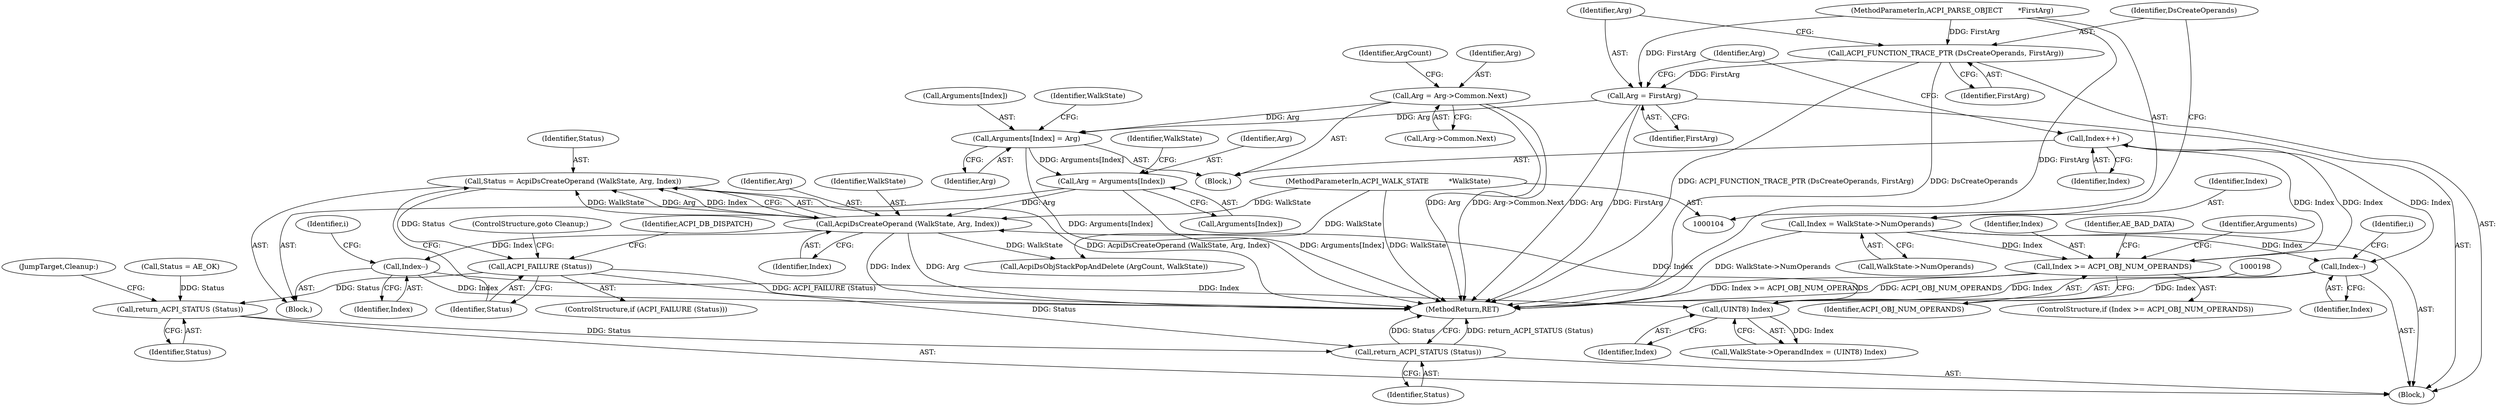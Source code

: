 digraph "0_acpica_987a3b5cf7175916e2a4b6ea5b8e70f830dfe732@API" {
"1000200" [label="(Call,Status = AcpiDsCreateOperand (WalkState, Arg, Index))"];
"1000202" [label="(Call,AcpiDsCreateOperand (WalkState, Arg, Index))"];
"1000105" [label="(MethodParameterIn,ACPI_WALK_STATE         *WalkState)"];
"1000188" [label="(Call,Arg = Arguments[Index])"];
"1000141" [label="(Call,Arguments[Index] = Arg)"];
"1000128" [label="(Call,Arg = FirstArg)"];
"1000125" [label="(Call,ACPI_FUNCTION_TRACE_PTR (DsCreateOperands, FirstArg))"];
"1000106" [label="(MethodParameterIn,ACPI_PARSE_OBJECT       *FirstArg)"];
"1000153" [label="(Call,Arg = Arg->Common.Next)"];
"1000197" [label="(Call,(UINT8) Index)"];
"1000221" [label="(Call,Index--)"];
"1000176" [label="(Call,Index--)"];
"1000119" [label="(Call,Index = WalkState->NumOperands)"];
"1000162" [label="(Call,Index++)"];
"1000135" [label="(Call,Index >= ACPI_OBJ_NUM_OPERANDS)"];
"1000207" [label="(Call,ACPI_FAILURE (Status))"];
"1000223" [label="(Call,return_ACPI_STATUS (Status))"];
"1000237" [label="(Call,return_ACPI_STATUS (Status))"];
"1000204" [label="(Identifier,Arg)"];
"1000197" [label="(Call,(UINT8) Index)"];
"1000125" [label="(Call,ACPI_FUNCTION_TRACE_PTR (DsCreateOperands, FirstArg))"];
"1000161" [label="(Identifier,ArgCount)"];
"1000225" [label="(JumpTarget,Cleanup:)"];
"1000238" [label="(Identifier,Status)"];
"1000239" [label="(MethodReturn,RET)"];
"1000210" [label="(ControlStructure,goto Cleanup;)"];
"1000149" [label="(Identifier,WalkState)"];
"1000155" [label="(Call,Arg->Common.Next)"];
"1000153" [label="(Call,Arg = Arg->Common.Next)"];
"1000203" [label="(Identifier,WalkState)"];
"1000195" [label="(Identifier,WalkState)"];
"1000141" [label="(Call,Arguments[Index] = Arg)"];
"1000180" [label="(Identifier,i)"];
"1000202" [label="(Call,AcpiDsCreateOperand (WalkState, Arg, Index))"];
"1000201" [label="(Identifier,Status)"];
"1000193" [label="(Call,WalkState->OperandIndex = (UINT8) Index)"];
"1000163" [label="(Identifier,Index)"];
"1000137" [label="(Identifier,ACPI_OBJ_NUM_OPERANDS)"];
"1000213" [label="(Identifier,ACPI_DB_DISPATCH)"];
"1000223" [label="(Call,return_ACPI_STATUS (Status))"];
"1000176" [label="(Call,Index--)"];
"1000177" [label="(Identifier,Index)"];
"1000127" [label="(Identifier,FirstArg)"];
"1000136" [label="(Identifier,Index)"];
"1000224" [label="(Identifier,Status)"];
"1000145" [label="(Identifier,Arg)"];
"1000200" [label="(Call,Status = AcpiDsCreateOperand (WalkState, Arg, Index))"];
"1000189" [label="(Identifier,Arg)"];
"1000154" [label="(Identifier,Arg)"];
"1000106" [label="(MethodParameterIn,ACPI_PARSE_OBJECT       *FirstArg)"];
"1000190" [label="(Call,Arguments[Index])"];
"1000205" [label="(Identifier,Index)"];
"1000207" [label="(Call,ACPI_FAILURE (Status))"];
"1000221" [label="(Call,Index--)"];
"1000222" [label="(Identifier,Index)"];
"1000129" [label="(Identifier,Arg)"];
"1000188" [label="(Call,Arg = Arguments[Index])"];
"1000109" [label="(Call,Status = AE_OK)"];
"1000187" [label="(Block,)"];
"1000126" [label="(Identifier,DsCreateOperands)"];
"1000119" [label="(Call,Index = WalkState->NumOperands)"];
"1000199" [label="(Identifier,Index)"];
"1000162" [label="(Call,Index++)"];
"1000226" [label="(Call,AcpiDsObjStackPopAndDelete (ArgCount, WalkState))"];
"1000142" [label="(Call,Arguments[Index])"];
"1000107" [label="(Block,)"];
"1000130" [label="(Identifier,FirstArg)"];
"1000120" [label="(Identifier,Index)"];
"1000140" [label="(Identifier,AE_BAD_DATA)"];
"1000237" [label="(Call,return_ACPI_STATUS (Status))"];
"1000134" [label="(ControlStructure,if (Index >= ACPI_OBJ_NUM_OPERANDS))"];
"1000121" [label="(Call,WalkState->NumOperands)"];
"1000206" [label="(ControlStructure,if (ACPI_FAILURE (Status)))"];
"1000132" [label="(Identifier,Arg)"];
"1000143" [label="(Identifier,Arguments)"];
"1000208" [label="(Identifier,Status)"];
"1000133" [label="(Block,)"];
"1000128" [label="(Call,Arg = FirstArg)"];
"1000186" [label="(Identifier,i)"];
"1000105" [label="(MethodParameterIn,ACPI_WALK_STATE         *WalkState)"];
"1000135" [label="(Call,Index >= ACPI_OBJ_NUM_OPERANDS)"];
"1000200" -> "1000187"  [label="AST: "];
"1000200" -> "1000202"  [label="CFG: "];
"1000201" -> "1000200"  [label="AST: "];
"1000202" -> "1000200"  [label="AST: "];
"1000208" -> "1000200"  [label="CFG: "];
"1000200" -> "1000239"  [label="DDG: AcpiDsCreateOperand (WalkState, Arg, Index)"];
"1000202" -> "1000200"  [label="DDG: WalkState"];
"1000202" -> "1000200"  [label="DDG: Arg"];
"1000202" -> "1000200"  [label="DDG: Index"];
"1000200" -> "1000207"  [label="DDG: Status"];
"1000202" -> "1000205"  [label="CFG: "];
"1000203" -> "1000202"  [label="AST: "];
"1000204" -> "1000202"  [label="AST: "];
"1000205" -> "1000202"  [label="AST: "];
"1000202" -> "1000239"  [label="DDG: Index"];
"1000202" -> "1000239"  [label="DDG: Arg"];
"1000105" -> "1000202"  [label="DDG: WalkState"];
"1000188" -> "1000202"  [label="DDG: Arg"];
"1000197" -> "1000202"  [label="DDG: Index"];
"1000202" -> "1000221"  [label="DDG: Index"];
"1000202" -> "1000226"  [label="DDG: WalkState"];
"1000105" -> "1000104"  [label="AST: "];
"1000105" -> "1000239"  [label="DDG: WalkState"];
"1000105" -> "1000226"  [label="DDG: WalkState"];
"1000188" -> "1000187"  [label="AST: "];
"1000188" -> "1000190"  [label="CFG: "];
"1000189" -> "1000188"  [label="AST: "];
"1000190" -> "1000188"  [label="AST: "];
"1000195" -> "1000188"  [label="CFG: "];
"1000188" -> "1000239"  [label="DDG: Arguments[Index]"];
"1000141" -> "1000188"  [label="DDG: Arguments[Index]"];
"1000141" -> "1000133"  [label="AST: "];
"1000141" -> "1000145"  [label="CFG: "];
"1000142" -> "1000141"  [label="AST: "];
"1000145" -> "1000141"  [label="AST: "];
"1000149" -> "1000141"  [label="CFG: "];
"1000141" -> "1000239"  [label="DDG: Arguments[Index]"];
"1000128" -> "1000141"  [label="DDG: Arg"];
"1000153" -> "1000141"  [label="DDG: Arg"];
"1000128" -> "1000107"  [label="AST: "];
"1000128" -> "1000130"  [label="CFG: "];
"1000129" -> "1000128"  [label="AST: "];
"1000130" -> "1000128"  [label="AST: "];
"1000132" -> "1000128"  [label="CFG: "];
"1000128" -> "1000239"  [label="DDG: FirstArg"];
"1000128" -> "1000239"  [label="DDG: Arg"];
"1000125" -> "1000128"  [label="DDG: FirstArg"];
"1000106" -> "1000128"  [label="DDG: FirstArg"];
"1000125" -> "1000107"  [label="AST: "];
"1000125" -> "1000127"  [label="CFG: "];
"1000126" -> "1000125"  [label="AST: "];
"1000127" -> "1000125"  [label="AST: "];
"1000129" -> "1000125"  [label="CFG: "];
"1000125" -> "1000239"  [label="DDG: DsCreateOperands"];
"1000125" -> "1000239"  [label="DDG: ACPI_FUNCTION_TRACE_PTR (DsCreateOperands, FirstArg)"];
"1000106" -> "1000125"  [label="DDG: FirstArg"];
"1000106" -> "1000104"  [label="AST: "];
"1000106" -> "1000239"  [label="DDG: FirstArg"];
"1000153" -> "1000133"  [label="AST: "];
"1000153" -> "1000155"  [label="CFG: "];
"1000154" -> "1000153"  [label="AST: "];
"1000155" -> "1000153"  [label="AST: "];
"1000161" -> "1000153"  [label="CFG: "];
"1000153" -> "1000239"  [label="DDG: Arg"];
"1000153" -> "1000239"  [label="DDG: Arg->Common.Next"];
"1000197" -> "1000193"  [label="AST: "];
"1000197" -> "1000199"  [label="CFG: "];
"1000198" -> "1000197"  [label="AST: "];
"1000199" -> "1000197"  [label="AST: "];
"1000193" -> "1000197"  [label="CFG: "];
"1000197" -> "1000193"  [label="DDG: Index"];
"1000221" -> "1000197"  [label="DDG: Index"];
"1000176" -> "1000197"  [label="DDG: Index"];
"1000221" -> "1000187"  [label="AST: "];
"1000221" -> "1000222"  [label="CFG: "];
"1000222" -> "1000221"  [label="AST: "];
"1000186" -> "1000221"  [label="CFG: "];
"1000221" -> "1000239"  [label="DDG: Index"];
"1000176" -> "1000107"  [label="AST: "];
"1000176" -> "1000177"  [label="CFG: "];
"1000177" -> "1000176"  [label="AST: "];
"1000180" -> "1000176"  [label="CFG: "];
"1000176" -> "1000239"  [label="DDG: Index"];
"1000119" -> "1000176"  [label="DDG: Index"];
"1000162" -> "1000176"  [label="DDG: Index"];
"1000119" -> "1000107"  [label="AST: "];
"1000119" -> "1000121"  [label="CFG: "];
"1000120" -> "1000119"  [label="AST: "];
"1000121" -> "1000119"  [label="AST: "];
"1000126" -> "1000119"  [label="CFG: "];
"1000119" -> "1000239"  [label="DDG: WalkState->NumOperands"];
"1000119" -> "1000135"  [label="DDG: Index"];
"1000162" -> "1000133"  [label="AST: "];
"1000162" -> "1000163"  [label="CFG: "];
"1000163" -> "1000162"  [label="AST: "];
"1000132" -> "1000162"  [label="CFG: "];
"1000162" -> "1000135"  [label="DDG: Index"];
"1000135" -> "1000162"  [label="DDG: Index"];
"1000135" -> "1000134"  [label="AST: "];
"1000135" -> "1000137"  [label="CFG: "];
"1000136" -> "1000135"  [label="AST: "];
"1000137" -> "1000135"  [label="AST: "];
"1000140" -> "1000135"  [label="CFG: "];
"1000143" -> "1000135"  [label="CFG: "];
"1000135" -> "1000239"  [label="DDG: Index >= ACPI_OBJ_NUM_OPERANDS"];
"1000135" -> "1000239"  [label="DDG: ACPI_OBJ_NUM_OPERANDS"];
"1000207" -> "1000206"  [label="AST: "];
"1000207" -> "1000208"  [label="CFG: "];
"1000208" -> "1000207"  [label="AST: "];
"1000210" -> "1000207"  [label="CFG: "];
"1000213" -> "1000207"  [label="CFG: "];
"1000207" -> "1000239"  [label="DDG: ACPI_FAILURE (Status)"];
"1000207" -> "1000223"  [label="DDG: Status"];
"1000207" -> "1000237"  [label="DDG: Status"];
"1000223" -> "1000107"  [label="AST: "];
"1000223" -> "1000224"  [label="CFG: "];
"1000224" -> "1000223"  [label="AST: "];
"1000225" -> "1000223"  [label="CFG: "];
"1000109" -> "1000223"  [label="DDG: Status"];
"1000223" -> "1000237"  [label="DDG: Status"];
"1000237" -> "1000107"  [label="AST: "];
"1000237" -> "1000238"  [label="CFG: "];
"1000238" -> "1000237"  [label="AST: "];
"1000239" -> "1000237"  [label="CFG: "];
"1000237" -> "1000239"  [label="DDG: return_ACPI_STATUS (Status)"];
"1000237" -> "1000239"  [label="DDG: Status"];
}

